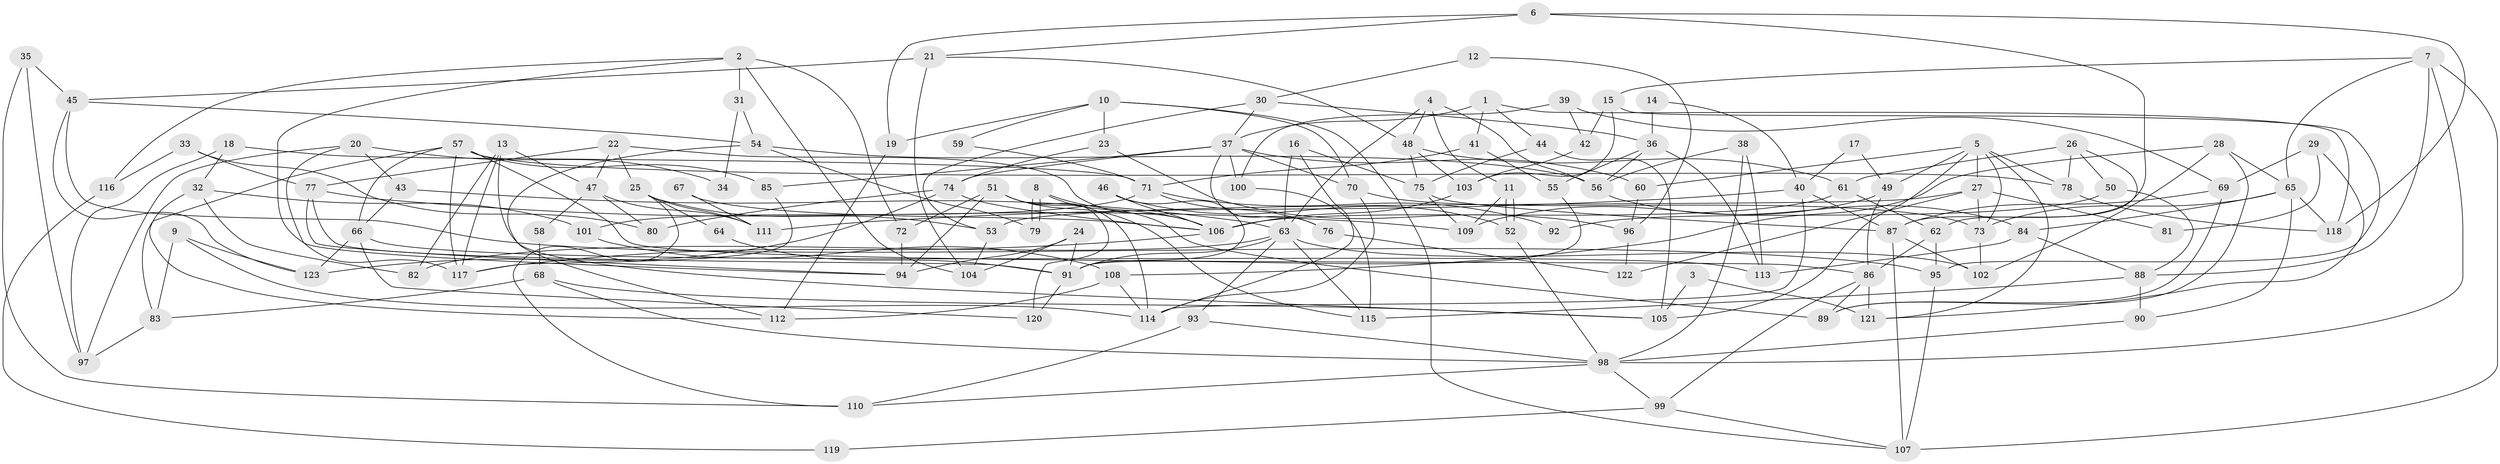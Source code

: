 // Generated by graph-tools (version 1.1) at 2025/51/03/09/25 04:51:28]
// undirected, 123 vertices, 246 edges
graph export_dot {
graph [start="1"]
  node [color=gray90,style=filled];
  1;
  2;
  3;
  4;
  5;
  6;
  7;
  8;
  9;
  10;
  11;
  12;
  13;
  14;
  15;
  16;
  17;
  18;
  19;
  20;
  21;
  22;
  23;
  24;
  25;
  26;
  27;
  28;
  29;
  30;
  31;
  32;
  33;
  34;
  35;
  36;
  37;
  38;
  39;
  40;
  41;
  42;
  43;
  44;
  45;
  46;
  47;
  48;
  49;
  50;
  51;
  52;
  53;
  54;
  55;
  56;
  57;
  58;
  59;
  60;
  61;
  62;
  63;
  64;
  65;
  66;
  67;
  68;
  69;
  70;
  71;
  72;
  73;
  74;
  75;
  76;
  77;
  78;
  79;
  80;
  81;
  82;
  83;
  84;
  85;
  86;
  87;
  88;
  89;
  90;
  91;
  92;
  93;
  94;
  95;
  96;
  97;
  98;
  99;
  100;
  101;
  102;
  103;
  104;
  105;
  106;
  107;
  108;
  109;
  110;
  111;
  112;
  113;
  114;
  115;
  116;
  117;
  118;
  119;
  120;
  121;
  122;
  123;
  1 -- 118;
  1 -- 37;
  1 -- 41;
  1 -- 44;
  2 -- 72;
  2 -- 94;
  2 -- 31;
  2 -- 104;
  2 -- 116;
  3 -- 121;
  3 -- 105;
  4 -- 48;
  4 -- 63;
  4 -- 11;
  4 -- 56;
  5 -- 73;
  5 -- 105;
  5 -- 27;
  5 -- 49;
  5 -- 60;
  5 -- 78;
  5 -- 121;
  6 -- 19;
  6 -- 87;
  6 -- 21;
  6 -- 118;
  7 -- 65;
  7 -- 15;
  7 -- 88;
  7 -- 98;
  7 -- 107;
  8 -- 106;
  8 -- 79;
  8 -- 79;
  8 -- 89;
  9 -- 83;
  9 -- 114;
  9 -- 123;
  10 -- 70;
  10 -- 107;
  10 -- 19;
  10 -- 23;
  10 -- 59;
  11 -- 52;
  11 -- 52;
  11 -- 109;
  12 -- 30;
  12 -- 96;
  13 -- 117;
  13 -- 105;
  13 -- 47;
  13 -- 82;
  14 -- 40;
  14 -- 36;
  15 -- 95;
  15 -- 103;
  15 -- 42;
  16 -- 75;
  16 -- 63;
  16 -- 114;
  17 -- 40;
  17 -- 49;
  18 -- 97;
  18 -- 71;
  18 -- 32;
  19 -- 112;
  20 -- 117;
  20 -- 43;
  20 -- 34;
  20 -- 97;
  21 -- 104;
  21 -- 45;
  21 -- 48;
  22 -- 77;
  22 -- 47;
  22 -- 25;
  22 -- 106;
  23 -- 96;
  23 -- 74;
  24 -- 91;
  24 -- 104;
  24 -- 94;
  25 -- 53;
  25 -- 64;
  25 -- 110;
  25 -- 111;
  26 -- 78;
  26 -- 62;
  26 -- 50;
  26 -- 61;
  27 -- 73;
  27 -- 53;
  27 -- 81;
  27 -- 122;
  28 -- 108;
  28 -- 89;
  28 -- 65;
  28 -- 102;
  29 -- 121;
  29 -- 69;
  29 -- 81;
  30 -- 37;
  30 -- 36;
  30 -- 53;
  31 -- 54;
  31 -- 34;
  32 -- 82;
  32 -- 101;
  32 -- 112;
  33 -- 80;
  33 -- 77;
  33 -- 116;
  35 -- 110;
  35 -- 45;
  35 -- 97;
  36 -- 56;
  36 -- 113;
  36 -- 55;
  37 -- 74;
  37 -- 85;
  37 -- 60;
  37 -- 70;
  37 -- 76;
  37 -- 100;
  38 -- 56;
  38 -- 98;
  38 -- 113;
  39 -- 100;
  39 -- 42;
  39 -- 69;
  40 -- 114;
  40 -- 87;
  40 -- 111;
  41 -- 55;
  41 -- 71;
  42 -- 103;
  43 -- 63;
  43 -- 66;
  44 -- 75;
  44 -- 105;
  45 -- 123;
  45 -- 54;
  45 -- 95;
  46 -- 52;
  46 -- 106;
  46 -- 91;
  47 -- 111;
  47 -- 58;
  47 -- 80;
  48 -- 61;
  48 -- 75;
  48 -- 103;
  49 -- 86;
  49 -- 109;
  50 -- 88;
  50 -- 92;
  51 -- 94;
  51 -- 120;
  51 -- 72;
  51 -- 114;
  51 -- 115;
  52 -- 98;
  53 -- 104;
  54 -- 56;
  54 -- 79;
  54 -- 112;
  55 -- 91;
  56 -- 84;
  57 -- 78;
  57 -- 86;
  57 -- 66;
  57 -- 83;
  57 -- 85;
  57 -- 117;
  58 -- 68;
  59 -- 71;
  60 -- 96;
  61 -- 106;
  61 -- 62;
  62 -- 86;
  62 -- 95;
  63 -- 102;
  63 -- 115;
  63 -- 82;
  63 -- 91;
  63 -- 93;
  64 -- 91;
  65 -- 73;
  65 -- 84;
  65 -- 90;
  65 -- 118;
  66 -- 113;
  66 -- 120;
  66 -- 123;
  67 -- 106;
  67 -- 111;
  68 -- 98;
  68 -- 83;
  68 -- 105;
  69 -- 87;
  69 -- 89;
  70 -- 114;
  70 -- 73;
  71 -- 101;
  71 -- 76;
  71 -- 92;
  72 -- 94;
  73 -- 102;
  74 -- 123;
  74 -- 80;
  74 -- 106;
  75 -- 109;
  75 -- 87;
  76 -- 122;
  77 -- 109;
  77 -- 91;
  77 -- 94;
  78 -- 118;
  83 -- 97;
  84 -- 88;
  84 -- 113;
  85 -- 117;
  86 -- 99;
  86 -- 89;
  86 -- 121;
  87 -- 107;
  87 -- 102;
  88 -- 90;
  88 -- 115;
  90 -- 98;
  91 -- 120;
  93 -- 98;
  93 -- 110;
  95 -- 107;
  96 -- 122;
  98 -- 110;
  98 -- 99;
  99 -- 107;
  99 -- 119;
  100 -- 115;
  101 -- 108;
  103 -- 106;
  106 -- 117;
  108 -- 114;
  108 -- 112;
  116 -- 119;
}
